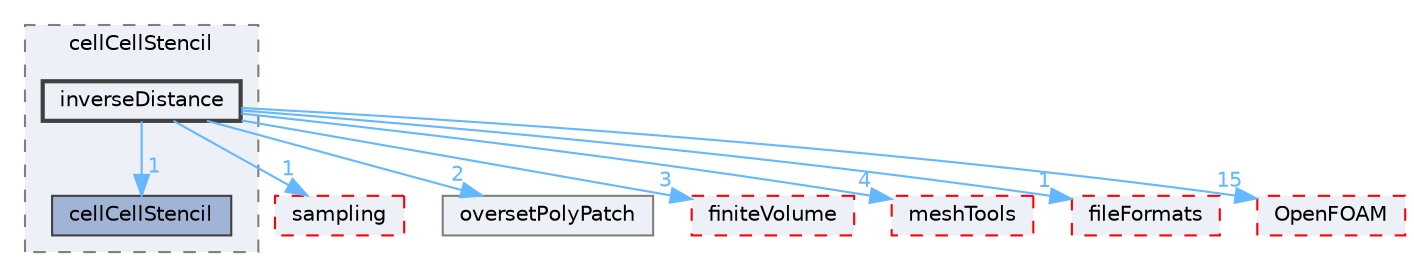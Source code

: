 digraph "src/overset/cellCellStencil/inverseDistance"
{
 // LATEX_PDF_SIZE
  bgcolor="transparent";
  edge [fontname=Helvetica,fontsize=10,labelfontname=Helvetica,labelfontsize=10];
  node [fontname=Helvetica,fontsize=10,shape=box,height=0.2,width=0.4];
  compound=true
  subgraph clusterdir_c8b95e09d21a64825888613c18fe4ff2 {
    graph [ bgcolor="#edf0f7", pencolor="grey50", label="cellCellStencil", fontname=Helvetica,fontsize=10 style="filled,dashed", URL="dir_c8b95e09d21a64825888613c18fe4ff2.html",tooltip=""]
  dir_6da841d1a70658f3b81227d7ac924b9f [label="cellCellStencil", fillcolor="#a2b4d6", color="grey25", style="filled", URL="dir_6da841d1a70658f3b81227d7ac924b9f.html",tooltip=""];
  dir_1a447554e7d8c9be55218d3714763244 [label="inverseDistance", fillcolor="#edf0f7", color="grey25", style="filled,bold", URL="dir_1a447554e7d8c9be55218d3714763244.html",tooltip=""];
  }
  dir_24a3817a3c61c11f04a0a72057522f4f [label="sampling", fillcolor="#edf0f7", color="red", style="filled,dashed", URL="dir_24a3817a3c61c11f04a0a72057522f4f.html",tooltip=""];
  dir_8cbf50248437c6cbef5e7db625f6cd01 [label="oversetPolyPatch", fillcolor="#edf0f7", color="grey50", style="filled", URL="dir_8cbf50248437c6cbef5e7db625f6cd01.html",tooltip=""];
  dir_9bd15774b555cf7259a6fa18f99fe99b [label="finiteVolume", fillcolor="#edf0f7", color="red", style="filled,dashed", URL="dir_9bd15774b555cf7259a6fa18f99fe99b.html",tooltip=""];
  dir_ae30ad0bef50cf391b24c614251bb9fd [label="meshTools", fillcolor="#edf0f7", color="red", style="filled,dashed", URL="dir_ae30ad0bef50cf391b24c614251bb9fd.html",tooltip=""];
  dir_b05602f37bb521a7142c0a3e200b5f35 [label="fileFormats", fillcolor="#edf0f7", color="red", style="filled,dashed", URL="dir_b05602f37bb521a7142c0a3e200b5f35.html",tooltip=""];
  dir_c5473ff19b20e6ec4dfe5c310b3778a8 [label="OpenFOAM", fillcolor="#edf0f7", color="red", style="filled,dashed", URL="dir_c5473ff19b20e6ec4dfe5c310b3778a8.html",tooltip=""];
  dir_1a447554e7d8c9be55218d3714763244->dir_24a3817a3c61c11f04a0a72057522f4f [headlabel="1", labeldistance=1.5 headhref="dir_001954_003409.html" href="dir_001954_003409.html" color="steelblue1" fontcolor="steelblue1"];
  dir_1a447554e7d8c9be55218d3714763244->dir_6da841d1a70658f3b81227d7ac924b9f [headlabel="1", labeldistance=1.5 headhref="dir_001954_000413.html" href="dir_001954_000413.html" color="steelblue1" fontcolor="steelblue1"];
  dir_1a447554e7d8c9be55218d3714763244->dir_8cbf50248437c6cbef5e7db625f6cd01 [headlabel="2", labeldistance=1.5 headhref="dir_001954_002761.html" href="dir_001954_002761.html" color="steelblue1" fontcolor="steelblue1"];
  dir_1a447554e7d8c9be55218d3714763244->dir_9bd15774b555cf7259a6fa18f99fe99b [headlabel="3", labeldistance=1.5 headhref="dir_001954_001387.html" href="dir_001954_001387.html" color="steelblue1" fontcolor="steelblue1"];
  dir_1a447554e7d8c9be55218d3714763244->dir_ae30ad0bef50cf391b24c614251bb9fd [headlabel="4", labeldistance=1.5 headhref="dir_001954_002382.html" href="dir_001954_002382.html" color="steelblue1" fontcolor="steelblue1"];
  dir_1a447554e7d8c9be55218d3714763244->dir_b05602f37bb521a7142c0a3e200b5f35 [headlabel="1", labeldistance=1.5 headhref="dir_001954_001353.html" href="dir_001954_001353.html" color="steelblue1" fontcolor="steelblue1"];
  dir_1a447554e7d8c9be55218d3714763244->dir_c5473ff19b20e6ec4dfe5c310b3778a8 [headlabel="15", labeldistance=1.5 headhref="dir_001954_002695.html" href="dir_001954_002695.html" color="steelblue1" fontcolor="steelblue1"];
}
